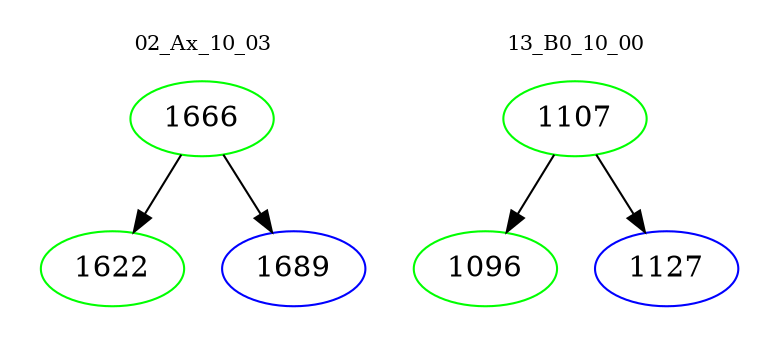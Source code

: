 digraph{
subgraph cluster_0 {
color = white
label = "02_Ax_10_03";
fontsize=10;
T0_1666 [label="1666", color="green"]
T0_1666 -> T0_1622 [color="black"]
T0_1622 [label="1622", color="green"]
T0_1666 -> T0_1689 [color="black"]
T0_1689 [label="1689", color="blue"]
}
subgraph cluster_1 {
color = white
label = "13_B0_10_00";
fontsize=10;
T1_1107 [label="1107", color="green"]
T1_1107 -> T1_1096 [color="black"]
T1_1096 [label="1096", color="green"]
T1_1107 -> T1_1127 [color="black"]
T1_1127 [label="1127", color="blue"]
}
}
